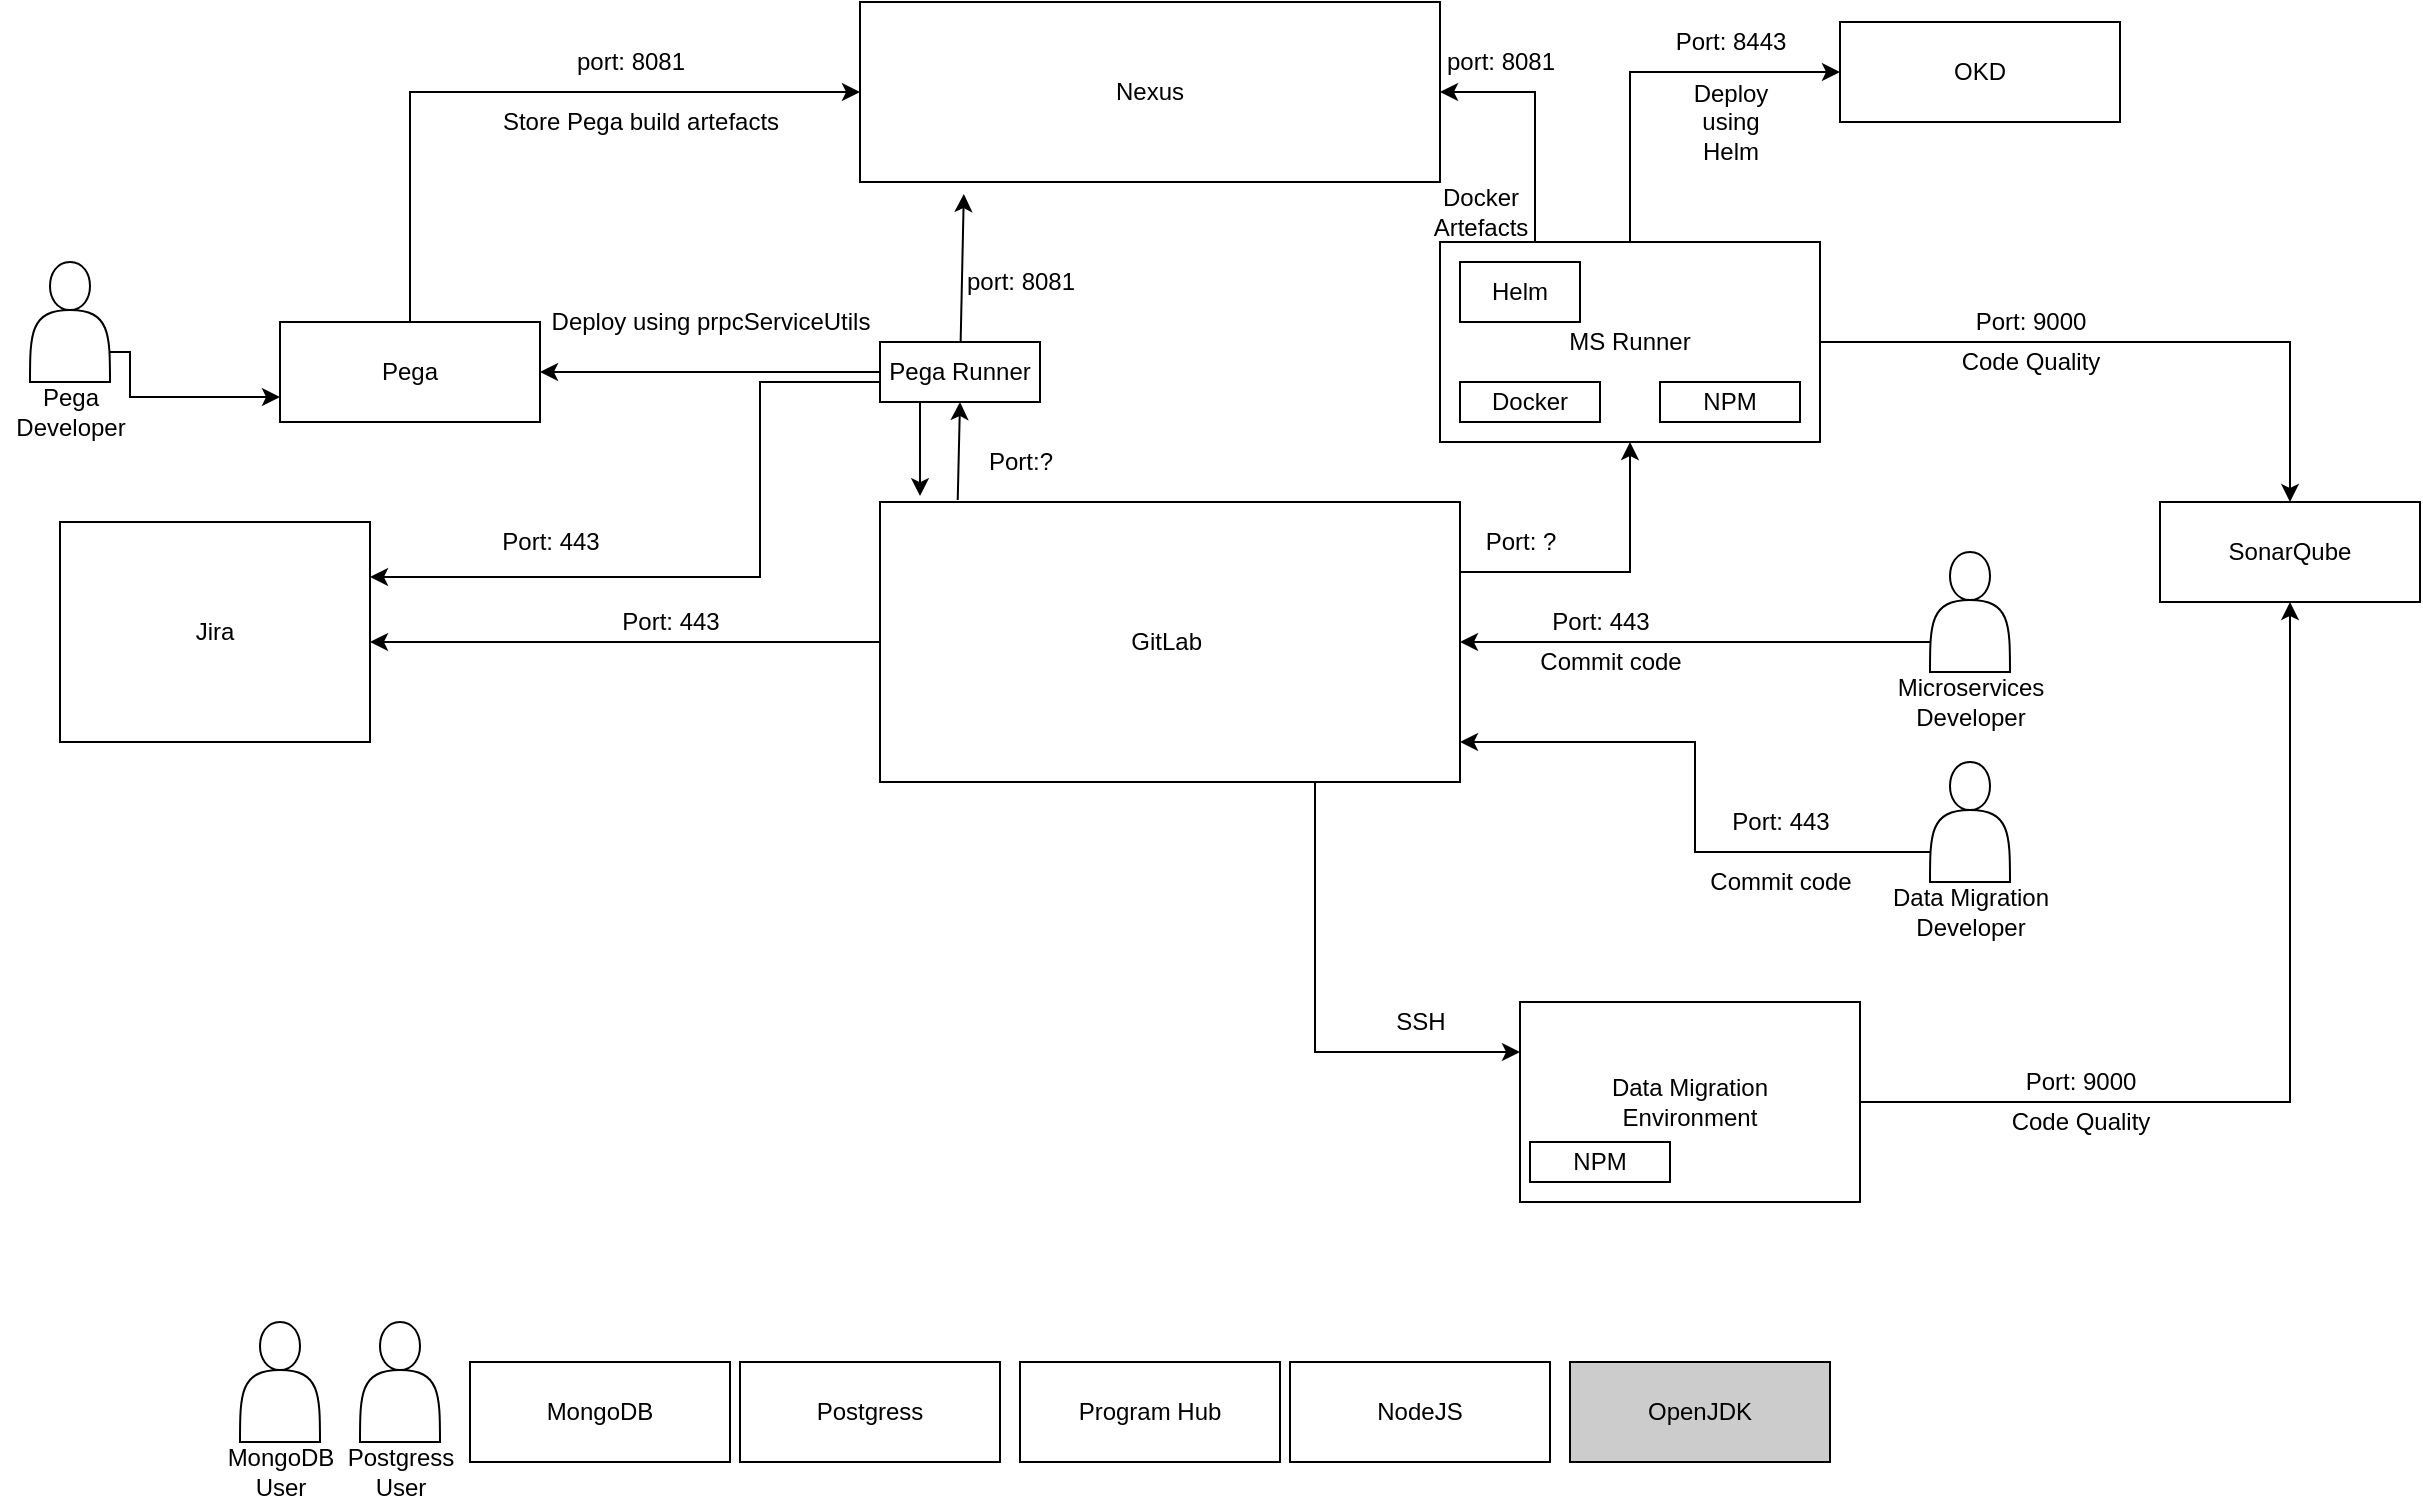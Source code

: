 <mxfile version="14.3.0" type="github">
  <diagram id="yEX03F2-4k3QhNtm0nUO" name="Page-1">
    <mxGraphModel dx="1958" dy="482" grid="1" gridSize="10" guides="1" tooltips="1" connect="1" arrows="1" fold="1" page="1" pageScale="1" pageWidth="850" pageHeight="1100" math="0" shadow="0">
      <root>
        <mxCell id="0" />
        <mxCell id="1" parent="0" />
        <mxCell id="2I3kHFt0QKKIAk0io2S7-80" style="edgeStyle=orthogonalEdgeStyle;rounded=0;orthogonalLoop=1;jettySize=auto;html=1;exitX=0.25;exitY=0;exitDx=0;exitDy=0;entryX=1;entryY=0.5;entryDx=0;entryDy=0;" parent="1" source="2I3kHFt0QKKIAk0io2S7-72" target="2I3kHFt0QKKIAk0io2S7-3" edge="1">
          <mxGeometry relative="1" as="geometry" />
        </mxCell>
        <mxCell id="2I3kHFt0QKKIAk0io2S7-91" style="edgeStyle=orthogonalEdgeStyle;rounded=0;orthogonalLoop=1;jettySize=auto;html=1;exitX=1;exitY=0.5;exitDx=0;exitDy=0;entryX=0.5;entryY=0;entryDx=0;entryDy=0;" parent="1" source="2I3kHFt0QKKIAk0io2S7-72" target="2I3kHFt0QKKIAk0io2S7-21" edge="1">
          <mxGeometry relative="1" as="geometry" />
        </mxCell>
        <mxCell id="2I3kHFt0QKKIAk0io2S7-72" value="MS Runner" style="rounded=0;whiteSpace=wrap;html=1;fillColor=#FFFFFF;" parent="1" vertex="1">
          <mxGeometry x="600" y="190" width="190" height="100" as="geometry" />
        </mxCell>
        <mxCell id="2I3kHFt0QKKIAk0io2S7-44" style="edgeStyle=orthogonalEdgeStyle;rounded=0;orthogonalLoop=1;jettySize=auto;html=1;exitX=0;exitY=0.5;exitDx=0;exitDy=0;" parent="1" source="2I3kHFt0QKKIAk0io2S7-2" edge="1">
          <mxGeometry relative="1" as="geometry">
            <mxPoint x="65" y="390" as="targetPoint" />
          </mxGeometry>
        </mxCell>
        <mxCell id="2I3kHFt0QKKIAk0io2S7-77" style="edgeStyle=orthogonalEdgeStyle;rounded=0;orthogonalLoop=1;jettySize=auto;html=1;exitX=1;exitY=0.25;exitDx=0;exitDy=0;entryX=0.5;entryY=1;entryDx=0;entryDy=0;" parent="1" source="2I3kHFt0QKKIAk0io2S7-2" target="2I3kHFt0QKKIAk0io2S7-72" edge="1">
          <mxGeometry relative="1" as="geometry" />
        </mxCell>
        <mxCell id="2I3kHFt0QKKIAk0io2S7-98" style="edgeStyle=orthogonalEdgeStyle;rounded=0;orthogonalLoop=1;jettySize=auto;html=1;exitX=0.75;exitY=1;exitDx=0;exitDy=0;entryX=0;entryY=0.25;entryDx=0;entryDy=0;" parent="1" source="2I3kHFt0QKKIAk0io2S7-2" target="2I3kHFt0QKKIAk0io2S7-16" edge="1">
          <mxGeometry relative="1" as="geometry" />
        </mxCell>
        <mxCell id="2I3kHFt0QKKIAk0io2S7-2" value="GitLab&amp;nbsp;" style="rounded=0;whiteSpace=wrap;html=1;" parent="1" vertex="1">
          <mxGeometry x="320" y="320" width="290" height="140" as="geometry" />
        </mxCell>
        <mxCell id="2I3kHFt0QKKIAk0io2S7-3" value="Nexus" style="rounded=0;whiteSpace=wrap;html=1;" parent="1" vertex="1">
          <mxGeometry x="310" y="70" width="290" height="90" as="geometry" />
        </mxCell>
        <mxCell id="2I3kHFt0QKKIAk0io2S7-7" value="" style="shape=actor;whiteSpace=wrap;html=1;" parent="1" vertex="1">
          <mxGeometry x="845" y="345" width="40" height="60" as="geometry" />
        </mxCell>
        <mxCell id="2I3kHFt0QKKIAk0io2S7-10" value="Microservices &lt;br&gt;Developer" style="text;html=1;align=center;verticalAlign=middle;resizable=0;points=[];autosize=1;" parent="1" vertex="1">
          <mxGeometry x="820" y="405" width="90" height="30" as="geometry" />
        </mxCell>
        <mxCell id="2I3kHFt0QKKIAk0io2S7-13" value="MongoDB" style="rounded=0;whiteSpace=wrap;html=1;" parent="1" vertex="1">
          <mxGeometry x="115" y="750" width="130" height="50" as="geometry" />
        </mxCell>
        <mxCell id="2I3kHFt0QKKIAk0io2S7-14" value="Postgress" style="rounded=0;whiteSpace=wrap;html=1;" parent="1" vertex="1">
          <mxGeometry x="250" y="750" width="130" height="50" as="geometry" />
        </mxCell>
        <mxCell id="2I3kHFt0QKKIAk0io2S7-15" value="Program Hub" style="rounded=0;whiteSpace=wrap;html=1;" parent="1" vertex="1">
          <mxGeometry x="390" y="750" width="130" height="50" as="geometry" />
        </mxCell>
        <mxCell id="2I3kHFt0QKKIAk0io2S7-94" style="edgeStyle=orthogonalEdgeStyle;rounded=0;orthogonalLoop=1;jettySize=auto;html=1;exitX=1;exitY=0.5;exitDx=0;exitDy=0;entryX=0.5;entryY=1;entryDx=0;entryDy=0;" parent="1" source="2I3kHFt0QKKIAk0io2S7-16" target="2I3kHFt0QKKIAk0io2S7-21" edge="1">
          <mxGeometry relative="1" as="geometry" />
        </mxCell>
        <mxCell id="2I3kHFt0QKKIAk0io2S7-16" value="Data Migration &lt;br&gt;Environment" style="rounded=0;whiteSpace=wrap;html=1;" parent="1" vertex="1">
          <mxGeometry x="640" y="570" width="170" height="100" as="geometry" />
        </mxCell>
        <mxCell id="2I3kHFt0QKKIAk0io2S7-18" value="OKD" style="rounded=0;whiteSpace=wrap;html=1;" parent="1" vertex="1">
          <mxGeometry x="800" y="80" width="140" height="50" as="geometry" />
        </mxCell>
        <mxCell id="2I3kHFt0QKKIAk0io2S7-21" value="SonarQube" style="rounded=0;whiteSpace=wrap;html=1;" parent="1" vertex="1">
          <mxGeometry x="960" y="320" width="130" height="50" as="geometry" />
        </mxCell>
        <mxCell id="2I3kHFt0QKKIAk0io2S7-22" value="NPM" style="rounded=0;whiteSpace=wrap;html=1;" parent="1" vertex="1">
          <mxGeometry x="710" y="260" width="70" height="20" as="geometry" />
        </mxCell>
        <mxCell id="2I3kHFt0QKKIAk0io2S7-24" value="Helm" style="rounded=0;whiteSpace=wrap;html=1;" parent="1" vertex="1">
          <mxGeometry x="610" y="200" width="60" height="30" as="geometry" />
        </mxCell>
        <mxCell id="2I3kHFt0QKKIAk0io2S7-23" value="OpenJDK" style="rounded=0;whiteSpace=wrap;html=1;fillColor=#CCCCCC;" parent="1" vertex="1">
          <mxGeometry x="665" y="750" width="130" height="50" as="geometry" />
        </mxCell>
        <mxCell id="2I3kHFt0QKKIAk0io2S7-25" value="NodeJS" style="rounded=0;whiteSpace=wrap;html=1;" parent="1" vertex="1">
          <mxGeometry x="525" y="750" width="130" height="50" as="geometry" />
        </mxCell>
        <mxCell id="2I3kHFt0QKKIAk0io2S7-87" style="edgeStyle=orthogonalEdgeStyle;rounded=0;orthogonalLoop=1;jettySize=auto;html=1;exitX=0;exitY=0.75;exitDx=0;exitDy=0;entryX=1;entryY=0.857;entryDx=0;entryDy=0;entryPerimeter=0;" parent="1" source="2I3kHFt0QKKIAk0io2S7-26" target="2I3kHFt0QKKIAk0io2S7-2" edge="1">
          <mxGeometry relative="1" as="geometry" />
        </mxCell>
        <mxCell id="2I3kHFt0QKKIAk0io2S7-26" value="" style="shape=actor;whiteSpace=wrap;html=1;" parent="1" vertex="1">
          <mxGeometry x="845" y="450" width="40" height="60" as="geometry" />
        </mxCell>
        <mxCell id="2I3kHFt0QKKIAk0io2S7-27" value="Data Migration&lt;br&gt;Developer" style="text;html=1;align=center;verticalAlign=middle;resizable=0;points=[];autosize=1;" parent="1" vertex="1">
          <mxGeometry x="820" y="510" width="90" height="30" as="geometry" />
        </mxCell>
        <mxCell id="2I3kHFt0QKKIAk0io2S7-32" style="edgeStyle=orthogonalEdgeStyle;rounded=0;orthogonalLoop=1;jettySize=auto;html=1;exitX=0.5;exitY=0;exitDx=0;exitDy=0;entryX=0;entryY=0.5;entryDx=0;entryDy=0;" parent="1" source="2I3kHFt0QKKIAk0io2S7-28" target="2I3kHFt0QKKIAk0io2S7-3" edge="1">
          <mxGeometry relative="1" as="geometry" />
        </mxCell>
        <mxCell id="2I3kHFt0QKKIAk0io2S7-28" value="Pega" style="rounded=0;whiteSpace=wrap;html=1;" parent="1" vertex="1">
          <mxGeometry x="20" y="230" width="130" height="50" as="geometry" />
        </mxCell>
        <mxCell id="2I3kHFt0QKKIAk0io2S7-38" style="edgeStyle=orthogonalEdgeStyle;rounded=0;orthogonalLoop=1;jettySize=auto;html=1;exitX=1;exitY=0.75;exitDx=0;exitDy=0;entryX=0;entryY=0.75;entryDx=0;entryDy=0;" parent="1" source="2I3kHFt0QKKIAk0io2S7-34" target="2I3kHFt0QKKIAk0io2S7-28" edge="1">
          <mxGeometry relative="1" as="geometry">
            <Array as="points">
              <mxPoint x="-55" y="268" />
            </Array>
          </mxGeometry>
        </mxCell>
        <mxCell id="2I3kHFt0QKKIAk0io2S7-34" value="" style="shape=actor;whiteSpace=wrap;html=1;" parent="1" vertex="1">
          <mxGeometry x="-105" y="200" width="40" height="60" as="geometry" />
        </mxCell>
        <mxCell id="2I3kHFt0QKKIAk0io2S7-35" value="Pega &lt;br&gt;Developer" style="text;html=1;align=center;verticalAlign=middle;resizable=0;points=[];autosize=1;" parent="1" vertex="1">
          <mxGeometry x="-120" y="260" width="70" height="30" as="geometry" />
        </mxCell>
        <mxCell id="2I3kHFt0QKKIAk0io2S7-39" value="Jira" style="rounded=0;whiteSpace=wrap;html=1;" parent="1" vertex="1">
          <mxGeometry x="-90" y="330" width="155" height="110" as="geometry" />
        </mxCell>
        <mxCell id="2I3kHFt0QKKIAk0io2S7-45" value="port: 8081" style="text;html=1;align=center;verticalAlign=middle;resizable=0;points=[];autosize=1;" parent="1" vertex="1">
          <mxGeometry x="160" y="90" width="70" height="20" as="geometry" />
        </mxCell>
        <mxCell id="2I3kHFt0QKKIAk0io2S7-46" value="Port: 443" style="text;html=1;align=center;verticalAlign=middle;resizable=0;points=[];autosize=1;" parent="1" vertex="1">
          <mxGeometry x="185" y="370" width="60" height="20" as="geometry" />
        </mxCell>
        <mxCell id="2I3kHFt0QKKIAk0io2S7-48" value="Store Pega build artefacts" style="text;html=1;align=center;verticalAlign=middle;resizable=0;points=[];autosize=1;" parent="1" vertex="1">
          <mxGeometry x="125" y="120" width="150" height="20" as="geometry" />
        </mxCell>
        <mxCell id="2I3kHFt0QKKIAk0io2S7-65" style="edgeStyle=orthogonalEdgeStyle;rounded=0;orthogonalLoop=1;jettySize=auto;html=1;exitX=0.25;exitY=1;exitDx=0;exitDy=0;entryX=1;entryY=0.25;entryDx=0;entryDy=0;" parent="1" source="2I3kHFt0QKKIAk0io2S7-49" target="2I3kHFt0QKKIAk0io2S7-39" edge="1">
          <mxGeometry relative="1" as="geometry">
            <Array as="points">
              <mxPoint x="340" y="260" />
              <mxPoint x="260" y="260" />
              <mxPoint x="260" y="358" />
            </Array>
          </mxGeometry>
        </mxCell>
        <mxCell id="2I3kHFt0QKKIAk0io2S7-66" style="edgeStyle=orthogonalEdgeStyle;rounded=0;orthogonalLoop=1;jettySize=auto;html=1;exitX=0.25;exitY=1;exitDx=0;exitDy=0;entryX=0.069;entryY=-0.021;entryDx=0;entryDy=0;entryPerimeter=0;" parent="1" source="2I3kHFt0QKKIAk0io2S7-49" target="2I3kHFt0QKKIAk0io2S7-2" edge="1">
          <mxGeometry relative="1" as="geometry">
            <Array as="points">
              <mxPoint x="340" y="290" />
              <mxPoint x="340" y="290" />
            </Array>
          </mxGeometry>
        </mxCell>
        <mxCell id="2I3kHFt0QKKIAk0io2S7-49" value="Pega Runner" style="rounded=0;whiteSpace=wrap;html=1;" parent="1" vertex="1">
          <mxGeometry x="320" y="240" width="80" height="30" as="geometry" />
        </mxCell>
        <mxCell id="2I3kHFt0QKKIAk0io2S7-52" value="" style="endArrow=classic;html=1;entryX=0.179;entryY=1.067;entryDx=0;entryDy=0;entryPerimeter=0;" parent="1" source="2I3kHFt0QKKIAk0io2S7-49" target="2I3kHFt0QKKIAk0io2S7-3" edge="1">
          <mxGeometry width="50" height="50" relative="1" as="geometry">
            <mxPoint x="300" y="300" as="sourcePoint" />
            <mxPoint x="357" y="160" as="targetPoint" />
          </mxGeometry>
        </mxCell>
        <mxCell id="2I3kHFt0QKKIAk0io2S7-53" value="port: 8081" style="text;html=1;align=center;verticalAlign=middle;resizable=0;points=[];autosize=1;" parent="1" vertex="1">
          <mxGeometry x="355" y="200" width="70" height="20" as="geometry" />
        </mxCell>
        <mxCell id="2I3kHFt0QKKIAk0io2S7-55" value="Port: 443" style="text;html=1;align=center;verticalAlign=middle;resizable=0;points=[];autosize=1;" parent="1" vertex="1">
          <mxGeometry x="125" y="330" width="60" height="20" as="geometry" />
        </mxCell>
        <mxCell id="2I3kHFt0QKKIAk0io2S7-62" value="" style="endArrow=classic;html=1;exitX=0;exitY=0.5;exitDx=0;exitDy=0;entryX=1;entryY=0.5;entryDx=0;entryDy=0;" parent="1" source="2I3kHFt0QKKIAk0io2S7-49" target="2I3kHFt0QKKIAk0io2S7-28" edge="1">
          <mxGeometry width="50" height="50" relative="1" as="geometry">
            <mxPoint x="300" y="300" as="sourcePoint" />
            <mxPoint x="350" y="250" as="targetPoint" />
          </mxGeometry>
        </mxCell>
        <mxCell id="2I3kHFt0QKKIAk0io2S7-63" value="Deploy using prpcServiceUtils" style="text;html=1;align=center;verticalAlign=middle;resizable=0;points=[];autosize=1;" parent="1" vertex="1">
          <mxGeometry x="150" y="220" width="170" height="20" as="geometry" />
        </mxCell>
        <mxCell id="2I3kHFt0QKKIAk0io2S7-67" value="" style="endArrow=classic;html=1;exitX=0.134;exitY=-0.007;exitDx=0;exitDy=0;exitPerimeter=0;entryX=0.5;entryY=1;entryDx=0;entryDy=0;" parent="1" source="2I3kHFt0QKKIAk0io2S7-2" target="2I3kHFt0QKKIAk0io2S7-49" edge="1">
          <mxGeometry width="50" height="50" relative="1" as="geometry">
            <mxPoint x="300" y="300" as="sourcePoint" />
            <mxPoint x="350" y="250" as="targetPoint" />
          </mxGeometry>
        </mxCell>
        <mxCell id="2I3kHFt0QKKIAk0io2S7-68" value="Port:?" style="text;html=1;align=center;verticalAlign=middle;resizable=0;points=[];autosize=1;" parent="1" vertex="1">
          <mxGeometry x="365" y="290" width="50" height="20" as="geometry" />
        </mxCell>
        <mxCell id="2I3kHFt0QKKIAk0io2S7-69" value="" style="endArrow=classic;html=1;exitX=0;exitY=0.75;exitDx=0;exitDy=0;" parent="1" source="2I3kHFt0QKKIAk0io2S7-7" edge="1">
          <mxGeometry width="50" height="50" relative="1" as="geometry">
            <mxPoint x="600" y="300" as="sourcePoint" />
            <mxPoint x="610" y="390" as="targetPoint" />
          </mxGeometry>
        </mxCell>
        <mxCell id="2I3kHFt0QKKIAk0io2S7-70" value="Port: 443" style="text;html=1;align=center;verticalAlign=middle;resizable=0;points=[];autosize=1;" parent="1" vertex="1">
          <mxGeometry x="650" y="370" width="60" height="20" as="geometry" />
        </mxCell>
        <mxCell id="2I3kHFt0QKKIAk0io2S7-71" value="Commit code" style="text;html=1;align=center;verticalAlign=middle;resizable=0;points=[];autosize=1;" parent="1" vertex="1">
          <mxGeometry x="640" y="390" width="90" height="20" as="geometry" />
        </mxCell>
        <mxCell id="2I3kHFt0QKKIAk0io2S7-73" style="edgeStyle=orthogonalEdgeStyle;rounded=0;orthogonalLoop=1;jettySize=auto;html=1;exitX=0.5;exitY=0;exitDx=0;exitDy=0;entryX=0;entryY=0.5;entryDx=0;entryDy=0;" parent="1" source="2I3kHFt0QKKIAk0io2S7-72" target="2I3kHFt0QKKIAk0io2S7-18" edge="1">
          <mxGeometry relative="1" as="geometry" />
        </mxCell>
        <mxCell id="2I3kHFt0QKKIAk0io2S7-74" value="Port: 8443" style="text;html=1;align=center;verticalAlign=middle;resizable=0;points=[];autosize=1;" parent="1" vertex="1">
          <mxGeometry x="710" y="80" width="70" height="20" as="geometry" />
        </mxCell>
        <mxCell id="2I3kHFt0QKKIAk0io2S7-76" value="Docker" style="rounded=0;whiteSpace=wrap;html=1;" parent="1" vertex="1">
          <mxGeometry x="610" y="260" width="70" height="20" as="geometry" />
        </mxCell>
        <mxCell id="2I3kHFt0QKKIAk0io2S7-78" value="Port: ?" style="text;html=1;align=center;verticalAlign=middle;resizable=0;points=[];autosize=1;" parent="1" vertex="1">
          <mxGeometry x="615" y="330" width="50" height="20" as="geometry" />
        </mxCell>
        <mxCell id="2I3kHFt0QKKIAk0io2S7-79" value="Deploy&lt;br&gt;using&lt;br&gt;Helm" style="text;html=1;align=center;verticalAlign=middle;resizable=0;points=[];autosize=1;" parent="1" vertex="1">
          <mxGeometry x="720" y="105" width="50" height="50" as="geometry" />
        </mxCell>
        <mxCell id="2I3kHFt0QKKIAk0io2S7-81" value="port: 8081" style="text;html=1;align=center;verticalAlign=middle;resizable=0;points=[];autosize=1;" parent="1" vertex="1">
          <mxGeometry x="595" y="90" width="70" height="20" as="geometry" />
        </mxCell>
        <mxCell id="2I3kHFt0QKKIAk0io2S7-86" value="Docker&lt;br&gt;Artefacts" style="text;html=1;align=center;verticalAlign=middle;resizable=0;points=[];autosize=1;" parent="1" vertex="1">
          <mxGeometry x="590" y="160" width="60" height="30" as="geometry" />
        </mxCell>
        <mxCell id="2I3kHFt0QKKIAk0io2S7-88" value="Port: 443" style="text;html=1;align=center;verticalAlign=middle;resizable=0;points=[];autosize=1;" parent="1" vertex="1">
          <mxGeometry x="740" y="470" width="60" height="20" as="geometry" />
        </mxCell>
        <mxCell id="2I3kHFt0QKKIAk0io2S7-89" value="Commit code" style="text;html=1;align=center;verticalAlign=middle;resizable=0;points=[];autosize=1;" parent="1" vertex="1">
          <mxGeometry x="725" y="500" width="90" height="20" as="geometry" />
        </mxCell>
        <mxCell id="2I3kHFt0QKKIAk0io2S7-90" value="NPM" style="rounded=0;whiteSpace=wrap;html=1;" parent="1" vertex="1">
          <mxGeometry x="645" y="640" width="70" height="20" as="geometry" />
        </mxCell>
        <mxCell id="2I3kHFt0QKKIAk0io2S7-92" value="Port: 9000" style="text;html=1;align=center;verticalAlign=middle;resizable=0;points=[];autosize=1;" parent="1" vertex="1">
          <mxGeometry x="860" y="220" width="70" height="20" as="geometry" />
        </mxCell>
        <mxCell id="2I3kHFt0QKKIAk0io2S7-93" value="Code Quality" style="text;html=1;align=center;verticalAlign=middle;resizable=0;points=[];autosize=1;" parent="1" vertex="1">
          <mxGeometry x="855" y="240" width="80" height="20" as="geometry" />
        </mxCell>
        <mxCell id="2I3kHFt0QKKIAk0io2S7-96" value="Port: 9000" style="text;html=1;align=center;verticalAlign=middle;resizable=0;points=[];autosize=1;" parent="1" vertex="1">
          <mxGeometry x="885" y="600" width="70" height="20" as="geometry" />
        </mxCell>
        <mxCell id="2I3kHFt0QKKIAk0io2S7-97" value="Code Quality" style="text;html=1;align=center;verticalAlign=middle;resizable=0;points=[];autosize=1;" parent="1" vertex="1">
          <mxGeometry x="880" y="620" width="80" height="20" as="geometry" />
        </mxCell>
        <mxCell id="2I3kHFt0QKKIAk0io2S7-99" value="SSH" style="text;html=1;align=center;verticalAlign=middle;resizable=0;points=[];autosize=1;" parent="1" vertex="1">
          <mxGeometry x="570" y="570" width="40" height="20" as="geometry" />
        </mxCell>
        <mxCell id="yV7S4mQ3kaKlr4_Sbao1-2" value="Postgress &lt;br&gt;User" style="text;html=1;align=center;verticalAlign=middle;resizable=0;points=[];autosize=1;" vertex="1" parent="1">
          <mxGeometry x="45" y="790" width="70" height="30" as="geometry" />
        </mxCell>
        <mxCell id="yV7S4mQ3kaKlr4_Sbao1-3" value="" style="shape=actor;whiteSpace=wrap;html=1;" vertex="1" parent="1">
          <mxGeometry x="60" y="730" width="40" height="60" as="geometry" />
        </mxCell>
        <mxCell id="yV7S4mQ3kaKlr4_Sbao1-4" value="" style="shape=actor;whiteSpace=wrap;html=1;" vertex="1" parent="1">
          <mxGeometry y="730" width="40" height="60" as="geometry" />
        </mxCell>
        <mxCell id="yV7S4mQ3kaKlr4_Sbao1-5" value="MongoDB &lt;br&gt;User" style="text;html=1;align=center;verticalAlign=middle;resizable=0;points=[];autosize=1;" vertex="1" parent="1">
          <mxGeometry x="-15" y="790" width="70" height="30" as="geometry" />
        </mxCell>
      </root>
    </mxGraphModel>
  </diagram>
</mxfile>
